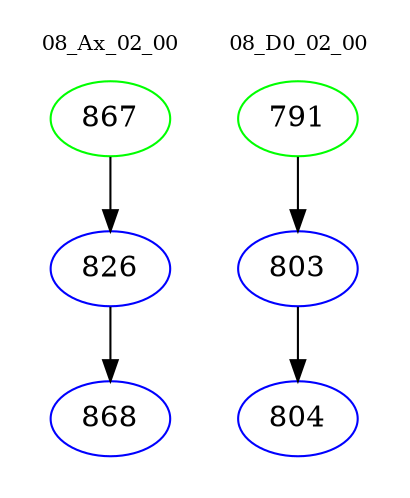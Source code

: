 digraph{
subgraph cluster_0 {
color = white
label = "08_Ax_02_00";
fontsize=10;
T0_867 [label="867", color="green"]
T0_867 -> T0_826 [color="black"]
T0_826 [label="826", color="blue"]
T0_826 -> T0_868 [color="black"]
T0_868 [label="868", color="blue"]
}
subgraph cluster_1 {
color = white
label = "08_D0_02_00";
fontsize=10;
T1_791 [label="791", color="green"]
T1_791 -> T1_803 [color="black"]
T1_803 [label="803", color="blue"]
T1_803 -> T1_804 [color="black"]
T1_804 [label="804", color="blue"]
}
}
